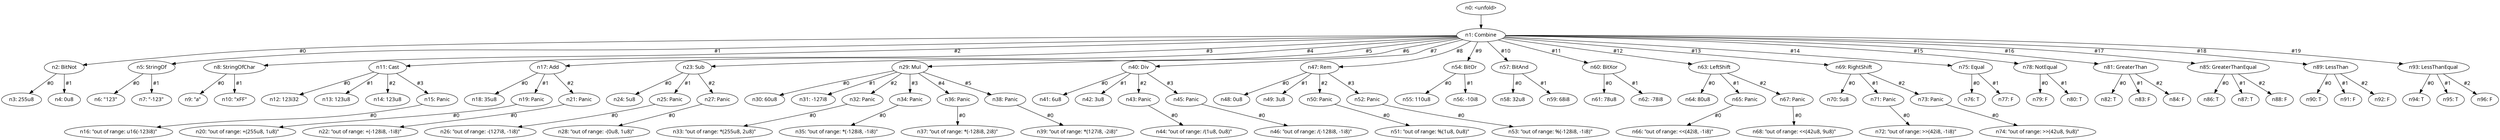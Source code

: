 digraph {
    node [fontname="bold helvetica"];
    edge [fontname="bold helvetica"];
    n0 [label="n0: <unfold>"];
    n1 [label="n1: Combine"];
    n0 -> n1;
    n2 [label="n2: BitNot"];
    n1 -> n2 [label=" #0 "];
    n3 [label="n3: 255u8"];
    n2 -> n3 [label=" #0 "];
    n4 [label="n4: 0u8"];
    n2 -> n4 [label=" #1 "];
    n5 [label="n5: StringOf"];
    n1 -> n5 [label=" #1 "];
    n6 [label="n6: \"123\""];
    n5 -> n6 [label=" #0 "];
    n7 [label="n7: \"-123\""];
    n5 -> n7 [label=" #1 "];
    n8 [label="n8: StringOfChar"];
    n1 -> n8 [label=" #2 "];
    n9 [label="n9: \"a\""];
    n8 -> n9 [label=" #0 "];
    n10 [label="n10: \"\xFF\""];
    n8 -> n10 [label=" #1 "];
    n11 [label="n11: Cast"];
    n1 -> n11 [label=" #3 "];
    n12 [label="n12: 123i32"];
    n11 -> n12 [label=" #0 "];
    n13 [label="n13: 123u8"];
    n11 -> n13 [label=" #1 "];
    n14 [label="n14: 123u8"];
    n11 -> n14 [label=" #2 "];
    n15 [label="n15: Panic"];
    n11 -> n15 [label=" #3 "];
    n16 [label="n16: \"out of range: u16(-123i8)\""];
    n15 -> n16 [label=" #0 "];
    n17 [label="n17: Add"];
    n1 -> n17 [label=" #4 "];
    n18 [label="n18: 35u8"];
    n17 -> n18 [label=" #0 "];
    n19 [label="n19: Panic"];
    n17 -> n19 [label=" #1 "];
    n20 [label="n20: \"out of range: +(255u8, 1u8)\""];
    n19 -> n20 [label=" #0 "];
    n21 [label="n21: Panic"];
    n17 -> n21 [label=" #2 "];
    n22 [label="n22: \"out of range: +(-128i8, -1i8)\""];
    n21 -> n22 [label=" #0 "];
    n23 [label="n23: Sub"];
    n1 -> n23 [label=" #5 "];
    n24 [label="n24: 5u8"];
    n23 -> n24 [label=" #0 "];
    n25 [label="n25: Panic"];
    n23 -> n25 [label=" #1 "];
    n26 [label="n26: \"out of range: -(127i8, -1i8)\""];
    n25 -> n26 [label=" #0 "];
    n27 [label="n27: Panic"];
    n23 -> n27 [label=" #2 "];
    n28 [label="n28: \"out of range: -(0u8, 1u8)\""];
    n27 -> n28 [label=" #0 "];
    n29 [label="n29: Mul"];
    n1 -> n29 [label=" #6 "];
    n30 [label="n30: 60u8"];
    n29 -> n30 [label=" #0 "];
    n31 [label="n31: -127i8"];
    n29 -> n31 [label=" #1 "];
    n32 [label="n32: Panic"];
    n29 -> n32 [label=" #2 "];
    n33 [label="n33: \"out of range: *(255u8, 2u8)\""];
    n32 -> n33 [label=" #0 "];
    n34 [label="n34: Panic"];
    n29 -> n34 [label=" #3 "];
    n35 [label="n35: \"out of range: *(-128i8, -1i8)\""];
    n34 -> n35 [label=" #0 "];
    n36 [label="n36: Panic"];
    n29 -> n36 [label=" #4 "];
    n37 [label="n37: \"out of range: *(-128i8, 2i8)\""];
    n36 -> n37 [label=" #0 "];
    n38 [label="n38: Panic"];
    n29 -> n38 [label=" #5 "];
    n39 [label="n39: \"out of range: *(127i8, -2i8)\""];
    n38 -> n39 [label=" #0 "];
    n40 [label="n40: Div"];
    n1 -> n40 [label=" #7 "];
    n41 [label="n41: 6u8"];
    n40 -> n41 [label=" #0 "];
    n42 [label="n42: 3u8"];
    n40 -> n42 [label=" #1 "];
    n43 [label="n43: Panic"];
    n40 -> n43 [label=" #2 "];
    n44 [label="n44: \"out of range: /(1u8, 0u8)\""];
    n43 -> n44 [label=" #0 "];
    n45 [label="n45: Panic"];
    n40 -> n45 [label=" #3 "];
    n46 [label="n46: \"out of range: /(-128i8, -1i8)\""];
    n45 -> n46 [label=" #0 "];
    n47 [label="n47: Rem"];
    n1 -> n47 [label=" #8 "];
    n48 [label="n48: 0u8"];
    n47 -> n48 [label=" #0 "];
    n49 [label="n49: 3u8"];
    n47 -> n49 [label=" #1 "];
    n50 [label="n50: Panic"];
    n47 -> n50 [label=" #2 "];
    n51 [label="n51: \"out of range: %(1u8, 0u8)\""];
    n50 -> n51 [label=" #0 "];
    n52 [label="n52: Panic"];
    n47 -> n52 [label=" #3 "];
    n53 [label="n53: \"out of range: %(-128i8, -1i8)\""];
    n52 -> n53 [label=" #0 "];
    n54 [label="n54: BitOr"];
    n1 -> n54 [label=" #9 "];
    n55 [label="n55: 110u8"];
    n54 -> n55 [label=" #0 "];
    n56 [label="n56: -10i8"];
    n54 -> n56 [label=" #1 "];
    n57 [label="n57: BitAnd"];
    n1 -> n57 [label=" #10 "];
    n58 [label="n58: 32u8"];
    n57 -> n58 [label=" #0 "];
    n59 [label="n59: 68i8"];
    n57 -> n59 [label=" #1 "];
    n60 [label="n60: BitXor"];
    n1 -> n60 [label=" #11 "];
    n61 [label="n61: 78u8"];
    n60 -> n61 [label=" #0 "];
    n62 [label="n62: -78i8"];
    n60 -> n62 [label=" #1 "];
    n63 [label="n63: LeftShift"];
    n1 -> n63 [label=" #12 "];
    n64 [label="n64: 80u8"];
    n63 -> n64 [label=" #0 "];
    n65 [label="n65: Panic"];
    n63 -> n65 [label=" #1 "];
    n66 [label="n66: \"out of range: <<(42i8, -1i8)\""];
    n65 -> n66 [label=" #0 "];
    n67 [label="n67: Panic"];
    n63 -> n67 [label=" #2 "];
    n68 [label="n68: \"out of range: <<(42u8, 9u8)\""];
    n67 -> n68 [label=" #0 "];
    n69 [label="n69: RightShift"];
    n1 -> n69 [label=" #13 "];
    n70 [label="n70: 5u8"];
    n69 -> n70 [label=" #0 "];
    n71 [label="n71: Panic"];
    n69 -> n71 [label=" #1 "];
    n72 [label="n72: \"out of range: >>(42i8, -1i8)\""];
    n71 -> n72 [label=" #0 "];
    n73 [label="n73: Panic"];
    n69 -> n73 [label=" #2 "];
    n74 [label="n74: \"out of range: >>(42u8, 9u8)\""];
    n73 -> n74 [label=" #0 "];
    n75 [label="n75: Equal"];
    n1 -> n75 [label=" #14 "];
    n76 [label="n76: T"];
    n75 -> n76 [label=" #0 "];
    n77 [label="n77: F"];
    n75 -> n77 [label=" #1 "];
    n78 [label="n78: NotEqual"];
    n1 -> n78 [label=" #15 "];
    n79 [label="n79: F"];
    n78 -> n79 [label=" #0 "];
    n80 [label="n80: T"];
    n78 -> n80 [label=" #1 "];
    n81 [label="n81: GreaterThan"];
    n1 -> n81 [label=" #16 "];
    n82 [label="n82: T"];
    n81 -> n82 [label=" #0 "];
    n83 [label="n83: F"];
    n81 -> n83 [label=" #1 "];
    n84 [label="n84: F"];
    n81 -> n84 [label=" #2 "];
    n85 [label="n85: GreaterThanEqual"];
    n1 -> n85 [label=" #17 "];
    n86 [label="n86: T"];
    n85 -> n86 [label=" #0 "];
    n87 [label="n87: T"];
    n85 -> n87 [label=" #1 "];
    n88 [label="n88: F"];
    n85 -> n88 [label=" #2 "];
    n89 [label="n89: LessThan"];
    n1 -> n89 [label=" #18 "];
    n90 [label="n90: T"];
    n89 -> n90 [label=" #0 "];
    n91 [label="n91: F"];
    n89 -> n91 [label=" #1 "];
    n92 [label="n92: F"];
    n89 -> n92 [label=" #2 "];
    n93 [label="n93: LessThanEqual"];
    n1 -> n93 [label=" #19 "];
    n94 [label="n94: T"];
    n93 -> n94 [label=" #0 "];
    n95 [label="n95: T"];
    n93 -> n95 [label=" #1 "];
    n96 [label="n96: F"];
    n93 -> n96 [label=" #2 "];
}
